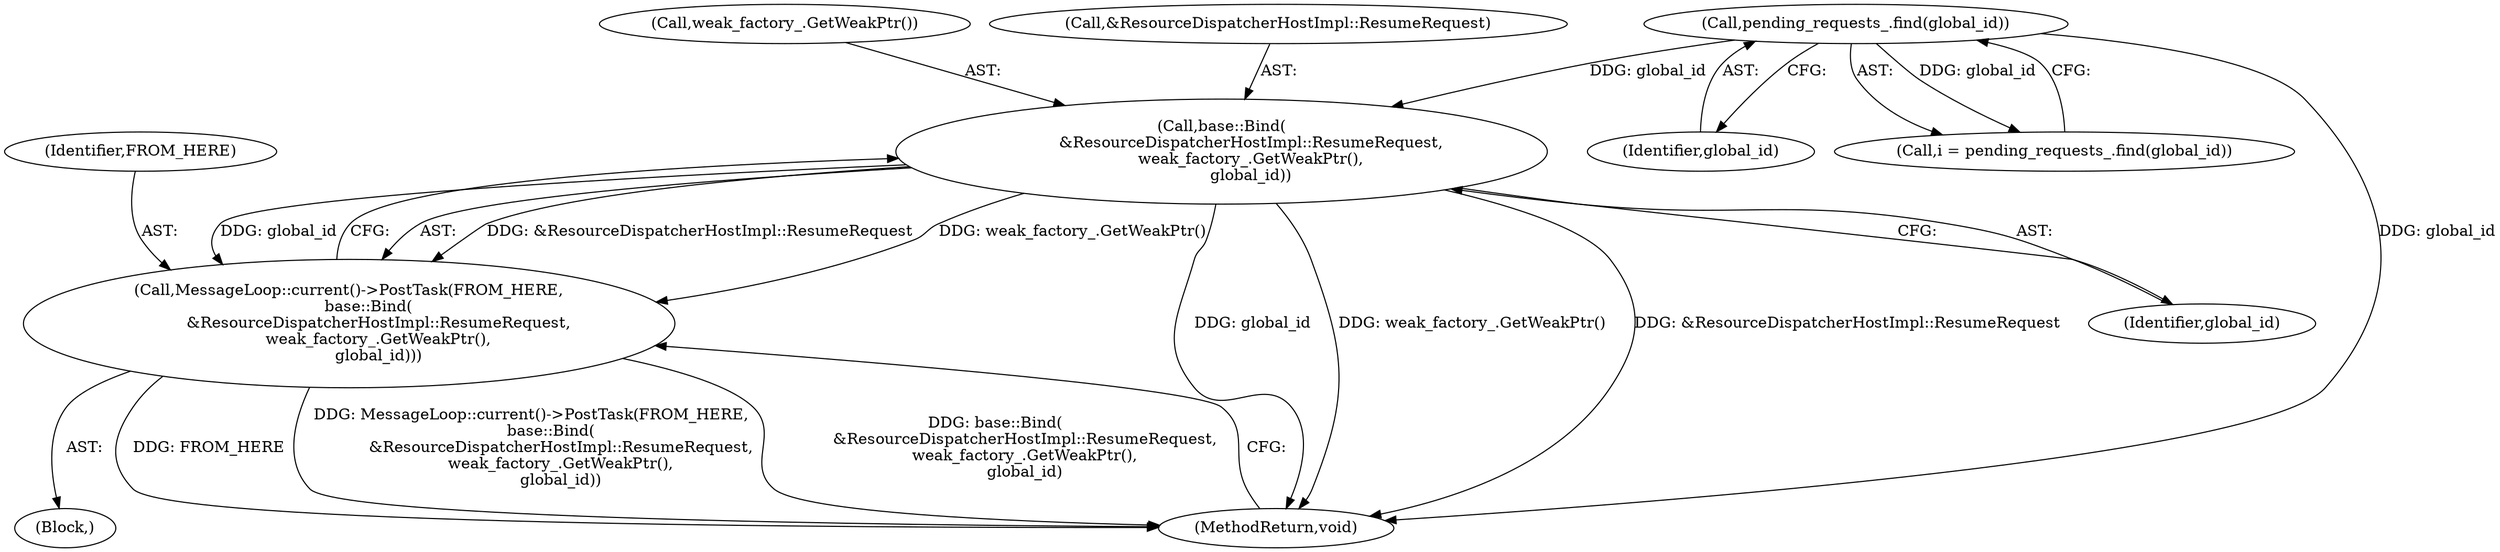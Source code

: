 digraph "1_Chrome_5385c44d9634d00b1cec2abf0fe7290d4205c7b0_1@del" {
"1000165" [label="(Call,base::Bind(\n            &ResourceDispatcherHostImpl::ResumeRequest,\n            weak_factory_.GetWeakPtr(),\n            global_id))"];
"1000110" [label="(Call,pending_requests_.find(global_id))"];
"1000163" [label="(Call,MessageLoop::current()->PostTask(FROM_HERE,\n        base::Bind(\n            &ResourceDispatcherHostImpl::ResumeRequest,\n            weak_factory_.GetWeakPtr(),\n            global_id)))"];
"1000168" [label="(Call,weak_factory_.GetWeakPtr())"];
"1000111" [label="(Identifier,global_id)"];
"1000162" [label="(Block,)"];
"1000166" [label="(Call,&ResourceDispatcherHostImpl::ResumeRequest)"];
"1000110" [label="(Call,pending_requests_.find(global_id))"];
"1000169" [label="(Identifier,global_id)"];
"1000163" [label="(Call,MessageLoop::current()->PostTask(FROM_HERE,\n        base::Bind(\n            &ResourceDispatcherHostImpl::ResumeRequest,\n            weak_factory_.GetWeakPtr(),\n            global_id)))"];
"1000165" [label="(Call,base::Bind(\n            &ResourceDispatcherHostImpl::ResumeRequest,\n            weak_factory_.GetWeakPtr(),\n            global_id))"];
"1000164" [label="(Identifier,FROM_HERE)"];
"1000108" [label="(Call,i = pending_requests_.find(global_id))"];
"1000170" [label="(MethodReturn,void)"];
"1000165" -> "1000163"  [label="AST: "];
"1000165" -> "1000169"  [label="CFG: "];
"1000166" -> "1000165"  [label="AST: "];
"1000168" -> "1000165"  [label="AST: "];
"1000169" -> "1000165"  [label="AST: "];
"1000163" -> "1000165"  [label="CFG: "];
"1000165" -> "1000170"  [label="DDG: global_id"];
"1000165" -> "1000170"  [label="DDG: weak_factory_.GetWeakPtr()"];
"1000165" -> "1000170"  [label="DDG: &ResourceDispatcherHostImpl::ResumeRequest"];
"1000165" -> "1000163"  [label="DDG: &ResourceDispatcherHostImpl::ResumeRequest"];
"1000165" -> "1000163"  [label="DDG: weak_factory_.GetWeakPtr()"];
"1000165" -> "1000163"  [label="DDG: global_id"];
"1000110" -> "1000165"  [label="DDG: global_id"];
"1000110" -> "1000108"  [label="AST: "];
"1000110" -> "1000111"  [label="CFG: "];
"1000111" -> "1000110"  [label="AST: "];
"1000108" -> "1000110"  [label="CFG: "];
"1000110" -> "1000170"  [label="DDG: global_id"];
"1000110" -> "1000108"  [label="DDG: global_id"];
"1000163" -> "1000162"  [label="AST: "];
"1000164" -> "1000163"  [label="AST: "];
"1000170" -> "1000163"  [label="CFG: "];
"1000163" -> "1000170"  [label="DDG: FROM_HERE"];
"1000163" -> "1000170"  [label="DDG: MessageLoop::current()->PostTask(FROM_HERE,\n        base::Bind(\n            &ResourceDispatcherHostImpl::ResumeRequest,\n            weak_factory_.GetWeakPtr(),\n            global_id))"];
"1000163" -> "1000170"  [label="DDG: base::Bind(\n            &ResourceDispatcherHostImpl::ResumeRequest,\n            weak_factory_.GetWeakPtr(),\n            global_id)"];
}
